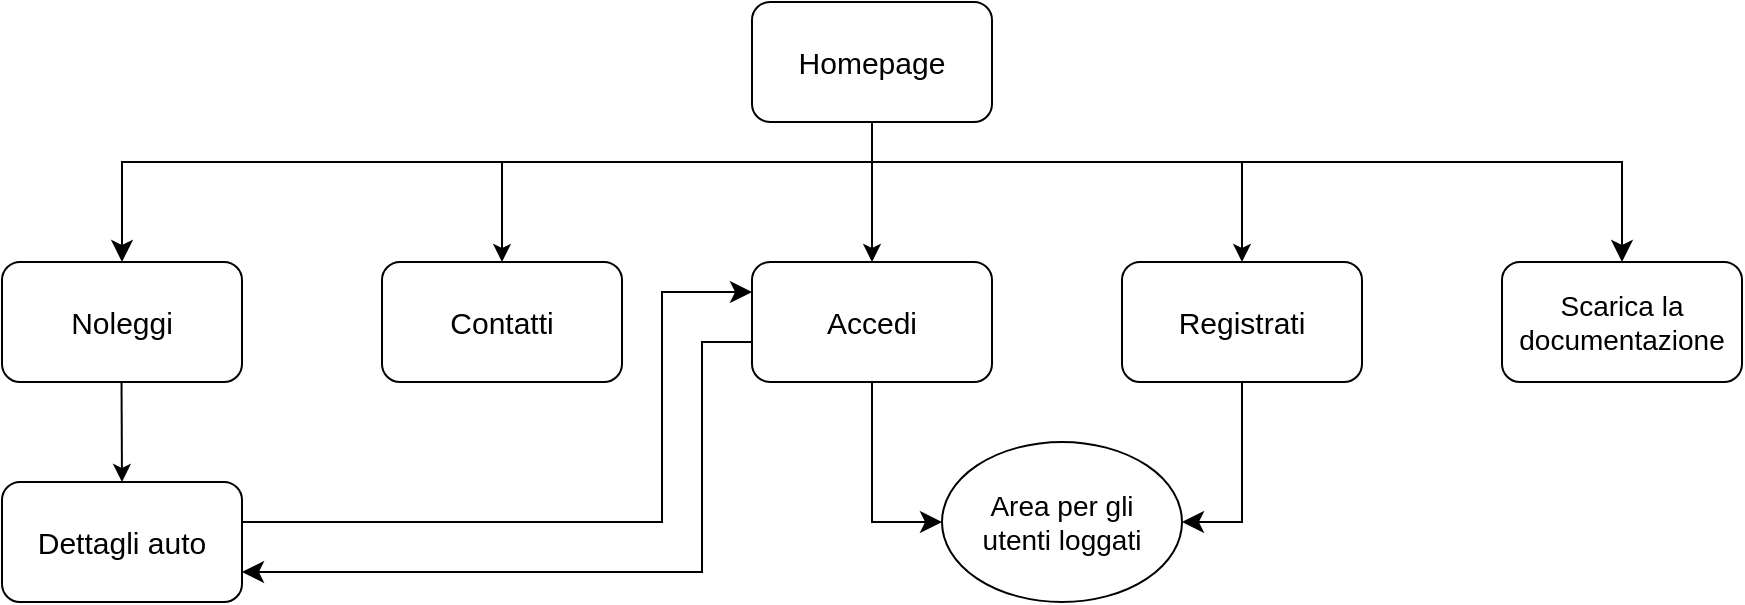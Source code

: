 <mxfile version="21.7.5" type="device" pages="3">
  <diagram name="Sezione pubblica" id="vnt8q7N9dYtEDmMCio7f">
    <mxGraphModel dx="988" dy="570" grid="1" gridSize="10" guides="1" tooltips="1" connect="1" arrows="1" fold="1" page="1" pageScale="1" pageWidth="1169" pageHeight="827" math="0" shadow="0">
      <root>
        <mxCell id="0" />
        <mxCell id="1" parent="0" />
        <mxCell id="xF2PyRB2R9m202IZ_tPq-1" value="&lt;font style=&quot;font-size: 15px;&quot;&gt;Homepage&lt;/font&gt;" style="rounded=1;whiteSpace=wrap;html=1;" vertex="1" parent="1">
          <mxGeometry x="525" y="40" width="120" height="60" as="geometry" />
        </mxCell>
        <mxCell id="xF2PyRB2R9m202IZ_tPq-4" value="" style="edgeStyle=segmentEdgeStyle;endArrow=classic;html=1;curved=0;rounded=0;endSize=8;startSize=8;exitX=0.5;exitY=1;exitDx=0;exitDy=0;entryX=0.5;entryY=0;entryDx=0;entryDy=0;" edge="1" parent="1" source="xF2PyRB2R9m202IZ_tPq-1" target="xF2PyRB2R9m202IZ_tPq-5">
          <mxGeometry width="50" height="50" relative="1" as="geometry">
            <mxPoint x="665" y="100.0" as="sourcePoint" />
            <mxPoint x="170" y="170" as="targetPoint" />
            <Array as="points">
              <mxPoint x="585" y="120" />
              <mxPoint x="210" y="120" />
            </Array>
          </mxGeometry>
        </mxCell>
        <mxCell id="xF2PyRB2R9m202IZ_tPq-5" value="&lt;span style=&quot;font-size: 15px;&quot;&gt;Noleggi&lt;/span&gt;" style="rounded=1;whiteSpace=wrap;html=1;" vertex="1" parent="1">
          <mxGeometry x="150" y="170" width="120" height="60" as="geometry" />
        </mxCell>
        <mxCell id="xF2PyRB2R9m202IZ_tPq-6" value="" style="endArrow=classic;html=1;rounded=0;" edge="1" parent="1">
          <mxGeometry width="50" height="50" relative="1" as="geometry">
            <mxPoint x="400" y="120" as="sourcePoint" />
            <mxPoint x="400" y="170" as="targetPoint" />
          </mxGeometry>
        </mxCell>
        <mxCell id="xF2PyRB2R9m202IZ_tPq-7" value="&lt;span style=&quot;font-size: 15px;&quot;&gt;Contatti&lt;/span&gt;" style="rounded=1;whiteSpace=wrap;html=1;" vertex="1" parent="1">
          <mxGeometry x="340" y="170" width="120" height="60" as="geometry" />
        </mxCell>
        <mxCell id="xF2PyRB2R9m202IZ_tPq-8" value="" style="endArrow=classic;html=1;rounded=0;" edge="1" parent="1">
          <mxGeometry width="50" height="50" relative="1" as="geometry">
            <mxPoint x="209.76" y="230" as="sourcePoint" />
            <mxPoint x="210" y="280" as="targetPoint" />
          </mxGeometry>
        </mxCell>
        <mxCell id="xF2PyRB2R9m202IZ_tPq-10" value="&lt;span style=&quot;font-size: 15px;&quot;&gt;Dettagli auto&lt;/span&gt;" style="rounded=1;whiteSpace=wrap;html=1;" vertex="1" parent="1">
          <mxGeometry x="150" y="280" width="120" height="60" as="geometry" />
        </mxCell>
        <mxCell id="xF2PyRB2R9m202IZ_tPq-11" value="" style="endArrow=classic;html=1;rounded=0;" edge="1" parent="1">
          <mxGeometry width="50" height="50" relative="1" as="geometry">
            <mxPoint x="585" y="120" as="sourcePoint" />
            <mxPoint x="585" y="170" as="targetPoint" />
          </mxGeometry>
        </mxCell>
        <mxCell id="xF2PyRB2R9m202IZ_tPq-12" value="&lt;span style=&quot;font-size: 15px;&quot;&gt;Accedi&lt;/span&gt;" style="rounded=1;whiteSpace=wrap;html=1;" vertex="1" parent="1">
          <mxGeometry x="525" y="170" width="120" height="60" as="geometry" />
        </mxCell>
        <mxCell id="xF2PyRB2R9m202IZ_tPq-13" value="" style="edgeStyle=segmentEdgeStyle;endArrow=classic;html=1;curved=0;rounded=0;endSize=8;startSize=8;exitX=0.5;exitY=1;exitDx=0;exitDy=0;entryX=0.5;entryY=0;entryDx=0;entryDy=0;" edge="1" parent="1" target="xF2PyRB2R9m202IZ_tPq-16">
          <mxGeometry width="50" height="50" relative="1" as="geometry">
            <mxPoint x="585" y="100" as="sourcePoint" />
            <mxPoint x="960" y="160" as="targetPoint" />
            <Array as="points">
              <mxPoint x="585" y="120" />
              <mxPoint x="960" y="120" />
            </Array>
          </mxGeometry>
        </mxCell>
        <mxCell id="xF2PyRB2R9m202IZ_tPq-14" value="" style="endArrow=classic;html=1;rounded=0;" edge="1" parent="1">
          <mxGeometry width="50" height="50" relative="1" as="geometry">
            <mxPoint x="770" y="120" as="sourcePoint" />
            <mxPoint x="770" y="170" as="targetPoint" />
          </mxGeometry>
        </mxCell>
        <mxCell id="xF2PyRB2R9m202IZ_tPq-15" value="&lt;span style=&quot;font-size: 15px;&quot;&gt;Registrati&lt;/span&gt;" style="rounded=1;whiteSpace=wrap;html=1;" vertex="1" parent="1">
          <mxGeometry x="710" y="170" width="120" height="60" as="geometry" />
        </mxCell>
        <mxCell id="xF2PyRB2R9m202IZ_tPq-16" value="&lt;font style=&quot;font-size: 14px;&quot;&gt;Scarica la documentazione&lt;/font&gt;" style="rounded=1;whiteSpace=wrap;html=1;" vertex="1" parent="1">
          <mxGeometry x="900" y="170" width="120" height="60" as="geometry" />
        </mxCell>
        <mxCell id="xF2PyRB2R9m202IZ_tPq-18" value="&lt;font style=&quot;font-size: 14px;&quot;&gt;Area per gli&lt;br&gt;utenti loggati&lt;/font&gt;" style="ellipse;whiteSpace=wrap;html=1;" vertex="1" parent="1">
          <mxGeometry x="620" y="260" width="120" height="80" as="geometry" />
        </mxCell>
        <mxCell id="xF2PyRB2R9m202IZ_tPq-19" value="" style="edgeStyle=segmentEdgeStyle;endArrow=classic;html=1;curved=0;rounded=0;endSize=8;startSize=8;exitX=1;exitY=0.5;exitDx=0;exitDy=0;entryX=0;entryY=0.25;entryDx=0;entryDy=0;" edge="1" parent="1" source="xF2PyRB2R9m202IZ_tPq-10" target="xF2PyRB2R9m202IZ_tPq-12">
          <mxGeometry width="50" height="50" relative="1" as="geometry">
            <mxPoint x="560" y="300" as="sourcePoint" />
            <mxPoint x="500" y="200" as="targetPoint" />
            <Array as="points">
              <mxPoint x="270" y="300" />
              <mxPoint x="480" y="300" />
              <mxPoint x="480" y="185" />
            </Array>
          </mxGeometry>
        </mxCell>
        <mxCell id="xF2PyRB2R9m202IZ_tPq-20" value="" style="edgeStyle=segmentEdgeStyle;endArrow=classic;html=1;curved=0;rounded=0;endSize=8;startSize=8;exitX=0;exitY=0.75;exitDx=0;exitDy=0;entryX=1;entryY=0.75;entryDx=0;entryDy=0;" edge="1" parent="1" source="xF2PyRB2R9m202IZ_tPq-12" target="xF2PyRB2R9m202IZ_tPq-10">
          <mxGeometry width="50" height="50" relative="1" as="geometry">
            <mxPoint x="560" y="300" as="sourcePoint" />
            <mxPoint x="500" y="320" as="targetPoint" />
            <Array as="points">
              <mxPoint x="525" y="210" />
              <mxPoint x="500" y="210" />
              <mxPoint x="500" y="325" />
            </Array>
          </mxGeometry>
        </mxCell>
        <mxCell id="xF2PyRB2R9m202IZ_tPq-21" value="" style="edgeStyle=segmentEdgeStyle;endArrow=classic;html=1;curved=0;rounded=0;endSize=8;startSize=8;exitX=0.5;exitY=1;exitDx=0;exitDy=0;entryX=0;entryY=0.5;entryDx=0;entryDy=0;" edge="1" parent="1" source="xF2PyRB2R9m202IZ_tPq-12" target="xF2PyRB2R9m202IZ_tPq-18">
          <mxGeometry width="50" height="50" relative="1" as="geometry">
            <mxPoint x="560" y="300" as="sourcePoint" />
            <mxPoint x="585" y="300" as="targetPoint" />
            <Array as="points">
              <mxPoint x="585" y="300" />
            </Array>
          </mxGeometry>
        </mxCell>
        <mxCell id="xF2PyRB2R9m202IZ_tPq-22" value="" style="edgeStyle=segmentEdgeStyle;endArrow=classic;html=1;curved=0;rounded=0;endSize=8;startSize=8;exitX=0.5;exitY=1;exitDx=0;exitDy=0;entryX=1;entryY=0.5;entryDx=0;entryDy=0;" edge="1" parent="1" source="xF2PyRB2R9m202IZ_tPq-15" target="xF2PyRB2R9m202IZ_tPq-18">
          <mxGeometry width="50" height="50" relative="1" as="geometry">
            <mxPoint x="560" y="300" as="sourcePoint" />
            <mxPoint x="610" y="250" as="targetPoint" />
            <Array as="points">
              <mxPoint x="770" y="300" />
            </Array>
          </mxGeometry>
        </mxCell>
      </root>
    </mxGraphModel>
  </diagram>
  <diagram id="ODHf5XJ7-lmYpydLt7b0" name="Sezione clienti">
    <mxGraphModel dx="1430" dy="826" grid="1" gridSize="10" guides="1" tooltips="1" connect="1" arrows="1" fold="1" page="1" pageScale="1" pageWidth="1169" pageHeight="827" math="0" shadow="0">
      <root>
        <mxCell id="0" />
        <mxCell id="1" parent="0" />
        <mxCell id="Q218Pk2ePA8SY8a8Blhl-1" value="&lt;font style=&quot;font-size: 15px;&quot;&gt;Homepage&lt;/font&gt;" style="rounded=1;whiteSpace=wrap;html=1;" vertex="1" parent="1">
          <mxGeometry x="540" y="40" width="120" height="60" as="geometry" />
        </mxCell>
        <mxCell id="Q218Pk2ePA8SY8a8Blhl-2" value="" style="edgeStyle=segmentEdgeStyle;endArrow=classic;html=1;curved=0;rounded=0;endSize=8;startSize=8;exitX=0.5;exitY=1;exitDx=0;exitDy=0;entryX=0.5;entryY=0;entryDx=0;entryDy=0;" edge="1" parent="1" source="Q218Pk2ePA8SY8a8Blhl-1" target="Q218Pk2ePA8SY8a8Blhl-3">
          <mxGeometry width="50" height="50" relative="1" as="geometry">
            <mxPoint x="755" y="100.0" as="sourcePoint" />
            <mxPoint x="260" y="170" as="targetPoint" />
            <Array as="points">
              <mxPoint x="600" y="120" />
              <mxPoint x="210" y="120" />
            </Array>
          </mxGeometry>
        </mxCell>
        <mxCell id="Q218Pk2ePA8SY8a8Blhl-3" value="&lt;span style=&quot;font-size: 15px;&quot;&gt;Noleggi&lt;/span&gt;" style="rounded=1;whiteSpace=wrap;html=1;" vertex="1" parent="1">
          <mxGeometry x="150" y="170" width="120" height="60" as="geometry" />
        </mxCell>
        <mxCell id="Q218Pk2ePA8SY8a8Blhl-4" value="" style="endArrow=classic;html=1;rounded=0;" edge="1" parent="1">
          <mxGeometry width="50" height="50" relative="1" as="geometry">
            <mxPoint x="520" y="120" as="sourcePoint" />
            <mxPoint x="520" y="170" as="targetPoint" />
          </mxGeometry>
        </mxCell>
        <mxCell id="Q218Pk2ePA8SY8a8Blhl-5" value="&lt;span style=&quot;font-size: 15px;&quot;&gt;Contatti&lt;/span&gt;" style="rounded=1;whiteSpace=wrap;html=1;" vertex="1" parent="1">
          <mxGeometry x="460" y="170" width="120" height="60" as="geometry" />
        </mxCell>
        <mxCell id="Q218Pk2ePA8SY8a8Blhl-6" value="" style="endArrow=classic;html=1;rounded=0;" edge="1" parent="1">
          <mxGeometry width="50" height="50" relative="1" as="geometry">
            <mxPoint x="209.76" y="230" as="sourcePoint" />
            <mxPoint x="210" y="280" as="targetPoint" />
          </mxGeometry>
        </mxCell>
        <mxCell id="Q218Pk2ePA8SY8a8Blhl-7" value="&lt;span style=&quot;font-size: 15px;&quot;&gt;Dettagli auto&lt;/span&gt;" style="rounded=1;whiteSpace=wrap;html=1;" vertex="1" parent="1">
          <mxGeometry x="150" y="280" width="120" height="60" as="geometry" />
        </mxCell>
        <mxCell id="Q218Pk2ePA8SY8a8Blhl-8" value="" style="endArrow=classic;html=1;rounded=0;" edge="1" parent="1">
          <mxGeometry width="50" height="50" relative="1" as="geometry">
            <mxPoint x="675" y="120" as="sourcePoint" />
            <mxPoint x="675" y="170" as="targetPoint" />
          </mxGeometry>
        </mxCell>
        <mxCell id="Q218Pk2ePA8SY8a8Blhl-9" value="&lt;span style=&quot;font-size: 15px;&quot;&gt;Logout&lt;/span&gt;" style="rounded=1;whiteSpace=wrap;html=1;" vertex="1" parent="1">
          <mxGeometry x="615" y="170" width="120" height="60" as="geometry" />
        </mxCell>
        <mxCell id="Q218Pk2ePA8SY8a8Blhl-10" value="" style="edgeStyle=segmentEdgeStyle;endArrow=classic;html=1;curved=0;rounded=0;endSize=8;startSize=8;exitX=0.5;exitY=1;exitDx=0;exitDy=0;entryX=0.5;entryY=0;entryDx=0;entryDy=0;" edge="1" parent="1" target="Q218Pk2ePA8SY8a8Blhl-13" source="Q218Pk2ePA8SY8a8Blhl-1">
          <mxGeometry width="50" height="50" relative="1" as="geometry">
            <mxPoint x="675" y="100" as="sourcePoint" />
            <mxPoint x="1050" y="160" as="targetPoint" />
            <Array as="points">
              <mxPoint x="600" y="120" />
              <mxPoint x="1010" y="120" />
            </Array>
          </mxGeometry>
        </mxCell>
        <mxCell id="Q218Pk2ePA8SY8a8Blhl-11" value="" style="endArrow=classic;html=1;rounded=0;" edge="1" parent="1">
          <mxGeometry width="50" height="50" relative="1" as="geometry">
            <mxPoint x="830" y="120" as="sourcePoint" />
            <mxPoint x="830" y="170" as="targetPoint" />
          </mxGeometry>
        </mxCell>
        <mxCell id="Q218Pk2ePA8SY8a8Blhl-12" value="&lt;span style=&quot;font-size: 15px;&quot;&gt;Account &amp;lt;username&amp;gt;&lt;/span&gt;" style="rounded=1;whiteSpace=wrap;html=1;" vertex="1" parent="1">
          <mxGeometry x="770" y="170" width="120" height="60" as="geometry" />
        </mxCell>
        <mxCell id="Q218Pk2ePA8SY8a8Blhl-13" value="&lt;font style=&quot;font-size: 14px;&quot;&gt;Scarica la documentazione&lt;/font&gt;" style="rounded=1;whiteSpace=wrap;html=1;" vertex="1" parent="1">
          <mxGeometry x="950" y="170" width="120" height="60" as="geometry" />
        </mxCell>
        <mxCell id="Q218Pk2ePA8SY8a8Blhl-14" value="&lt;span style=&quot;font-size: 14px;&quot;&gt;Homepage pubblica&lt;/span&gt;" style="ellipse;whiteSpace=wrap;html=1;" vertex="1" parent="1">
          <mxGeometry x="615" y="280" width="120" height="80" as="geometry" />
        </mxCell>
        <mxCell id="Q218Pk2ePA8SY8a8Blhl-17" value="" style="edgeStyle=segmentEdgeStyle;endArrow=classic;html=1;curved=0;rounded=0;endSize=8;startSize=8;exitX=0;exitY=0.5;exitDx=0;exitDy=0;entryX=0;entryY=0.5;entryDx=0;entryDy=0;" edge="1" parent="1" source="Q218Pk2ePA8SY8a8Blhl-20" target="Q218Pk2ePA8SY8a8Blhl-3">
          <mxGeometry width="50" height="50" relative="1" as="geometry">
            <mxPoint x="130" y="420" as="sourcePoint" />
            <mxPoint x="120" y="200" as="targetPoint" />
            <Array as="points">
              <mxPoint x="100" y="420" />
              <mxPoint x="100" y="200" />
            </Array>
          </mxGeometry>
        </mxCell>
        <mxCell id="Q218Pk2ePA8SY8a8Blhl-19" value="" style="endArrow=classic;html=1;rounded=0;" edge="1" parent="1">
          <mxGeometry width="50" height="50" relative="1" as="geometry">
            <mxPoint x="209.76" y="340" as="sourcePoint" />
            <mxPoint x="210" y="390" as="targetPoint" />
          </mxGeometry>
        </mxCell>
        <mxCell id="Q218Pk2ePA8SY8a8Blhl-20" value="&lt;span style=&quot;font-size: 15px;&quot;&gt;Noleggia auto&lt;/span&gt;" style="rounded=1;whiteSpace=wrap;html=1;" vertex="1" parent="1">
          <mxGeometry x="150" y="390" width="120" height="60" as="geometry" />
        </mxCell>
        <mxCell id="Q218Pk2ePA8SY8a8Blhl-21" value="" style="endArrow=classic;html=1;rounded=0;" edge="1" parent="1">
          <mxGeometry width="50" height="50" relative="1" as="geometry">
            <mxPoint x="674.66" y="230" as="sourcePoint" />
            <mxPoint x="674.66" y="280" as="targetPoint" />
          </mxGeometry>
        </mxCell>
        <mxCell id="Q218Pk2ePA8SY8a8Blhl-22" value="" style="endArrow=classic;html=1;rounded=0;" edge="1" parent="1">
          <mxGeometry width="50" height="50" relative="1" as="geometry">
            <mxPoint x="370" y="120" as="sourcePoint" />
            <mxPoint x="370" y="170" as="targetPoint" />
          </mxGeometry>
        </mxCell>
        <mxCell id="Q218Pk2ePA8SY8a8Blhl-23" value="&lt;span style=&quot;font-size: 15px;&quot;&gt;I miei noleggi&lt;/span&gt;" style="rounded=1;whiteSpace=wrap;html=1;" vertex="1" parent="1">
          <mxGeometry x="310" y="170" width="120" height="60" as="geometry" />
        </mxCell>
        <mxCell id="x5Sk096L6UsNEKGGa4Ea-1" value="" style="edgeStyle=segmentEdgeStyle;endArrow=classic;html=1;curved=0;rounded=0;endSize=8;startSize=8;exitX=1;exitY=0.5;exitDx=0;exitDy=0;entryX=0.5;entryY=1;entryDx=0;entryDy=0;" edge="1" parent="1" source="Q218Pk2ePA8SY8a8Blhl-20" target="Q218Pk2ePA8SY8a8Blhl-23">
          <mxGeometry width="50" height="50" relative="1" as="geometry">
            <mxPoint x="399.97" y="480" as="sourcePoint" />
            <mxPoint x="399.97" y="260" as="targetPoint" />
            <Array as="points">
              <mxPoint x="370" y="420" />
            </Array>
          </mxGeometry>
        </mxCell>
        <mxCell id="x5Sk096L6UsNEKGGa4Ea-2" value="" style="endArrow=classic;html=1;rounded=0;entryX=0;entryY=0.5;entryDx=0;entryDy=0;" edge="1" parent="1" target="Q218Pk2ePA8SY8a8Blhl-7">
          <mxGeometry width="50" height="50" relative="1" as="geometry">
            <mxPoint x="100" y="310" as="sourcePoint" />
            <mxPoint x="70" y="320" as="targetPoint" />
          </mxGeometry>
        </mxCell>
        <mxCell id="x5Sk096L6UsNEKGGa4Ea-3" value="Error" style="text;html=1;strokeColor=none;fillColor=none;align=center;verticalAlign=middle;whiteSpace=wrap;rounded=0;" vertex="1" parent="1">
          <mxGeometry x="95" y="390" width="60" height="30" as="geometry" />
        </mxCell>
        <mxCell id="x5Sk096L6UsNEKGGa4Ea-5" value="Success" style="text;html=1;strokeColor=none;fillColor=none;align=center;verticalAlign=middle;whiteSpace=wrap;rounded=0;" vertex="1" parent="1">
          <mxGeometry x="271" y="390" width="60" height="30" as="geometry" />
        </mxCell>
        <mxCell id="WIkRiFqH5ICgM_BQx5cu-1" value="" style="endArrow=classic;html=1;rounded=0;" edge="1" parent="1">
          <mxGeometry width="50" height="50" relative="1" as="geometry">
            <mxPoint x="830" y="230" as="sourcePoint" />
            <mxPoint x="830" y="280" as="targetPoint" />
          </mxGeometry>
        </mxCell>
        <mxCell id="WIkRiFqH5ICgM_BQx5cu-2" value="&lt;span style=&quot;font-size: 15px;&quot;&gt;Modifica&lt;/span&gt;" style="rounded=1;whiteSpace=wrap;html=1;" vertex="1" parent="1">
          <mxGeometry x="770" y="280" width="120" height="60" as="geometry" />
        </mxCell>
        <mxCell id="WIkRiFqH5ICgM_BQx5cu-3" value="" style="edgeStyle=segmentEdgeStyle;endArrow=classic;html=1;curved=0;rounded=0;endSize=8;startSize=8;entryX=1;entryY=0.5;entryDx=0;entryDy=0;" edge="1" parent="1">
          <mxGeometry width="50" height="50" relative="1" as="geometry">
            <mxPoint x="890" y="310" as="sourcePoint" />
            <mxPoint x="890" y="200" as="targetPoint" />
            <Array as="points">
              <mxPoint x="920" y="310" />
              <mxPoint x="920" y="200" />
            </Array>
          </mxGeometry>
        </mxCell>
      </root>
    </mxGraphModel>
  </diagram>
  <diagram id="DDjaNMoAfnpl9KFk4gQr" name="Sezione staff">
    <mxGraphModel dx="1430" dy="826" grid="1" gridSize="10" guides="1" tooltips="1" connect="1" arrows="1" fold="1" page="1" pageScale="1" pageWidth="1169" pageHeight="827" math="0" shadow="0">
      <root>
        <mxCell id="0" />
        <mxCell id="1" parent="0" />
        <mxCell id="hCIOfwa8HaT54egEuxn5-1" value="&lt;font style=&quot;font-size: 15px;&quot;&gt;Homepage&lt;/font&gt;" style="rounded=1;whiteSpace=wrap;html=1;" vertex="1" parent="1">
          <mxGeometry x="645" y="60" width="120" height="60" as="geometry" />
        </mxCell>
        <mxCell id="hCIOfwa8HaT54egEuxn5-2" value="" style="edgeStyle=segmentEdgeStyle;endArrow=classic;html=1;curved=0;rounded=0;endSize=8;startSize=8;exitX=0.5;exitY=1;exitDx=0;exitDy=0;entryX=0.5;entryY=0;entryDx=0;entryDy=0;" edge="1" parent="1" source="hCIOfwa8HaT54egEuxn5-1" target="hCIOfwa8HaT54egEuxn5-3">
          <mxGeometry width="50" height="50" relative="1" as="geometry">
            <mxPoint x="860" y="120.0" as="sourcePoint" />
            <mxPoint x="365" y="190" as="targetPoint" />
            <Array as="points">
              <mxPoint x="705" y="140" />
              <mxPoint x="365" y="140" />
            </Array>
          </mxGeometry>
        </mxCell>
        <mxCell id="hCIOfwa8HaT54egEuxn5-3" value="&lt;span style=&quot;font-size: 15px;&quot;&gt;Gestione auto&lt;/span&gt;" style="rounded=1;whiteSpace=wrap;html=1;" vertex="1" parent="1">
          <mxGeometry x="304.97" y="190" width="120" height="60" as="geometry" />
        </mxCell>
        <mxCell id="hCIOfwa8HaT54egEuxn5-4" value="" style="endArrow=classic;html=1;rounded=0;" edge="1" parent="1">
          <mxGeometry width="50" height="50" relative="1" as="geometry">
            <mxPoint x="655" y="140" as="sourcePoint" />
            <mxPoint x="655" y="190" as="targetPoint" />
          </mxGeometry>
        </mxCell>
        <mxCell id="hCIOfwa8HaT54egEuxn5-5" value="&lt;span style=&quot;font-size: 15px;&quot;&gt;Storico noleggi&lt;/span&gt;" style="rounded=1;whiteSpace=wrap;html=1;" vertex="1" parent="1">
          <mxGeometry x="595" y="190" width="120" height="60" as="geometry" />
        </mxCell>
        <mxCell id="hCIOfwa8HaT54egEuxn5-6" value="" style="endArrow=classic;html=1;rounded=0;" edge="1" parent="1">
          <mxGeometry width="50" height="50" relative="1" as="geometry">
            <mxPoint x="364.73" y="250" as="sourcePoint" />
            <mxPoint x="364.97" y="300" as="targetPoint" />
          </mxGeometry>
        </mxCell>
        <mxCell id="hCIOfwa8HaT54egEuxn5-7" value="&lt;span style=&quot;font-size: 15px;&quot;&gt;Elimina&lt;/span&gt;" style="rounded=1;whiteSpace=wrap;html=1;" vertex="1" parent="1">
          <mxGeometry x="464.97" y="300" width="120" height="60" as="geometry" />
        </mxCell>
        <mxCell id="hCIOfwa8HaT54egEuxn5-8" value="" style="endArrow=classic;html=1;rounded=0;" edge="1" parent="1">
          <mxGeometry width="50" height="50" relative="1" as="geometry">
            <mxPoint x="825" y="140" as="sourcePoint" />
            <mxPoint x="825" y="190" as="targetPoint" />
          </mxGeometry>
        </mxCell>
        <mxCell id="hCIOfwa8HaT54egEuxn5-9" value="&lt;span style=&quot;font-size: 15px;&quot;&gt;Logout&lt;/span&gt;" style="rounded=1;whiteSpace=wrap;html=1;" vertex="1" parent="1">
          <mxGeometry x="765" y="190" width="120" height="60" as="geometry" />
        </mxCell>
        <mxCell id="hCIOfwa8HaT54egEuxn5-10" value="" style="edgeStyle=segmentEdgeStyle;endArrow=classic;html=1;curved=0;rounded=0;endSize=8;startSize=8;exitX=0.5;exitY=1;exitDx=0;exitDy=0;entryX=0.5;entryY=0;entryDx=0;entryDy=0;" edge="1" parent="1" source="hCIOfwa8HaT54egEuxn5-1" target="hCIOfwa8HaT54egEuxn5-13">
          <mxGeometry width="50" height="50" relative="1" as="geometry">
            <mxPoint x="780" y="120" as="sourcePoint" />
            <mxPoint x="1155" y="180" as="targetPoint" />
            <Array as="points">
              <mxPoint x="705" y="140" />
              <mxPoint x="995" y="140" />
            </Array>
          </mxGeometry>
        </mxCell>
        <mxCell id="hCIOfwa8HaT54egEuxn5-13" value="&lt;font style=&quot;font-size: 14px;&quot;&gt;Scarica la documentazione&lt;/font&gt;" style="rounded=1;whiteSpace=wrap;html=1;" vertex="1" parent="1">
          <mxGeometry x="935" y="190" width="120" height="60" as="geometry" />
        </mxCell>
        <mxCell id="hCIOfwa8HaT54egEuxn5-14" value="&lt;span style=&quot;font-size: 14px;&quot;&gt;Homepage pubblica&lt;/span&gt;" style="ellipse;whiteSpace=wrap;html=1;" vertex="1" parent="1">
          <mxGeometry x="765" y="300" width="120" height="80" as="geometry" />
        </mxCell>
        <mxCell id="hCIOfwa8HaT54egEuxn5-18" value="" style="endArrow=classic;html=1;rounded=0;" edge="1" parent="1">
          <mxGeometry width="50" height="50" relative="1" as="geometry">
            <mxPoint x="824.66" y="250" as="sourcePoint" />
            <mxPoint x="824.66" y="300" as="targetPoint" />
          </mxGeometry>
        </mxCell>
        <mxCell id="qSz6qRqki7i3gSpqio2_-1" value="&lt;span style=&quot;font-size: 15px;&quot;&gt;Modifica&lt;/span&gt;" style="rounded=1;whiteSpace=wrap;html=1;" vertex="1" parent="1">
          <mxGeometry x="304.97" y="300" width="120" height="60" as="geometry" />
        </mxCell>
        <mxCell id="qSz6qRqki7i3gSpqio2_-4" value="&lt;span style=&quot;font-size: 15px;&quot;&gt;Nuova auto&lt;/span&gt;" style="rounded=1;whiteSpace=wrap;html=1;" vertex="1" parent="1">
          <mxGeometry x="144.97" y="300" width="120" height="60" as="geometry" />
        </mxCell>
        <mxCell id="qSz6qRqki7i3gSpqio2_-7" value="" style="edgeStyle=segmentEdgeStyle;endArrow=classic;html=1;curved=0;rounded=0;endSize=8;startSize=8;entryX=0.5;entryY=0;entryDx=0;entryDy=0;" edge="1" parent="1" target="hCIOfwa8HaT54egEuxn5-7">
          <mxGeometry width="50" height="50" relative="1" as="geometry">
            <mxPoint x="364.97" y="270" as="sourcePoint" />
            <mxPoint x="744.97" y="410" as="targetPoint" />
          </mxGeometry>
        </mxCell>
        <mxCell id="qSz6qRqki7i3gSpqio2_-11" value="" style="edgeStyle=segmentEdgeStyle;endArrow=classic;html=1;curved=0;rounded=0;endSize=8;startSize=8;entryX=0.5;entryY=0;entryDx=0;entryDy=0;" edge="1" parent="1" target="qSz6qRqki7i3gSpqio2_-4">
          <mxGeometry width="50" height="50" relative="1" as="geometry">
            <mxPoint x="364.97" y="270" as="sourcePoint" />
            <mxPoint x="744.97" y="410" as="targetPoint" />
          </mxGeometry>
        </mxCell>
        <mxCell id="qSz6qRqki7i3gSpqio2_-12" value="" style="edgeStyle=segmentEdgeStyle;endArrow=classic;html=1;curved=0;rounded=0;endSize=8;startSize=8;entryX=0;entryY=0.5;entryDx=0;entryDy=0;exitX=0.5;exitY=1;exitDx=0;exitDy=0;" edge="1" parent="1" source="qSz6qRqki7i3gSpqio2_-4" target="hCIOfwa8HaT54egEuxn5-3">
          <mxGeometry width="50" height="50" relative="1" as="geometry">
            <mxPoint x="204.97" y="390" as="sourcePoint" />
            <mxPoint x="134.97" y="220" as="targetPoint" />
            <Array as="points">
              <mxPoint x="205" y="400" />
              <mxPoint x="120" y="400" />
              <mxPoint x="120" y="220" />
            </Array>
          </mxGeometry>
        </mxCell>
        <mxCell id="qSz6qRqki7i3gSpqio2_-13" value="" style="edgeStyle=segmentEdgeStyle;endArrow=classic;html=1;curved=0;rounded=0;endSize=8;startSize=8;exitX=0.5;exitY=1;exitDx=0;exitDy=0;" edge="1" parent="1" source="qSz6qRqki7i3gSpqio2_-1">
          <mxGeometry width="50" height="50" relative="1" as="geometry">
            <mxPoint x="684.97" y="460" as="sourcePoint" />
            <mxPoint x="205" y="400" as="targetPoint" />
            <Array as="points">
              <mxPoint x="365" y="400" />
              <mxPoint x="205" y="400" />
            </Array>
          </mxGeometry>
        </mxCell>
        <mxCell id="qSz6qRqki7i3gSpqio2_-14" value="" style="edgeStyle=segmentEdgeStyle;endArrow=classic;html=1;curved=0;rounded=0;endSize=8;startSize=8;exitX=0.5;exitY=1;exitDx=0;exitDy=0;" edge="1" parent="1">
          <mxGeometry width="50" height="50" relative="1" as="geometry">
            <mxPoint x="524.97" y="360" as="sourcePoint" />
            <mxPoint x="365" y="400" as="targetPoint" />
            <Array as="points">
              <mxPoint x="525" y="400" />
            </Array>
          </mxGeometry>
        </mxCell>
      </root>
    </mxGraphModel>
  </diagram>
</mxfile>

